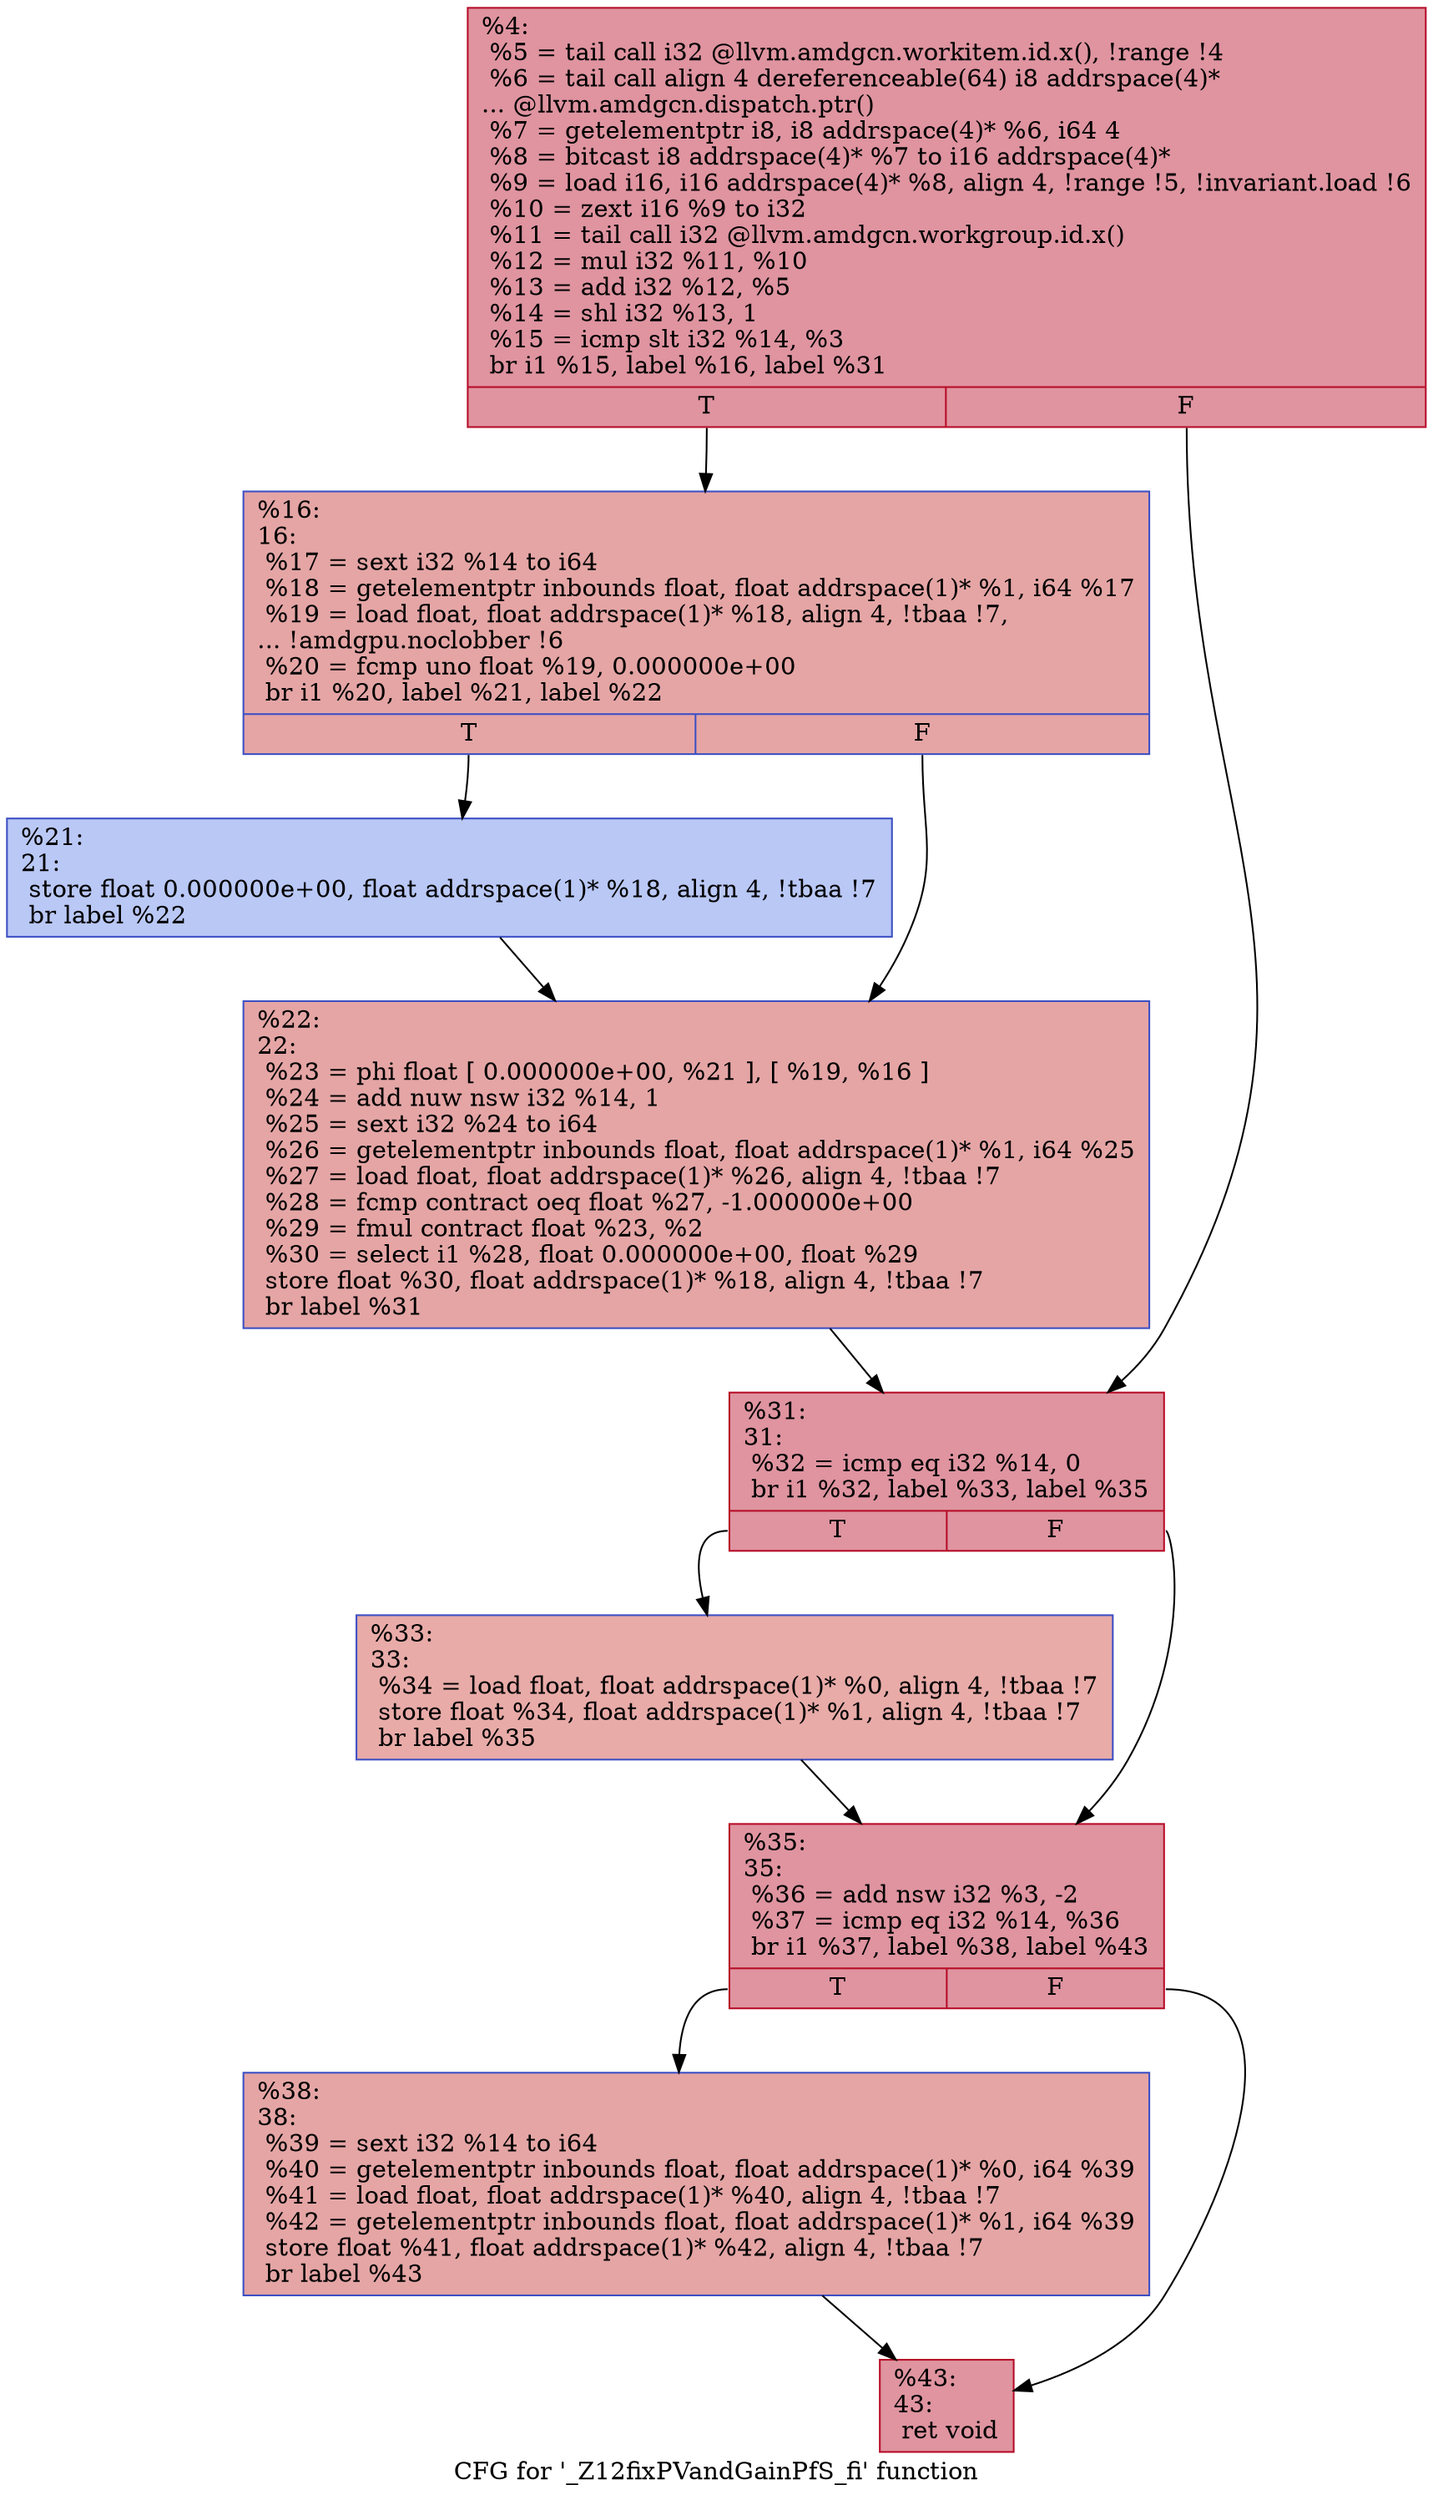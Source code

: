 digraph "CFG for '_Z12fixPVandGainPfS_fi' function" {
	label="CFG for '_Z12fixPVandGainPfS_fi' function";

	Node0x580d5e0 [shape=record,color="#b70d28ff", style=filled, fillcolor="#b70d2870",label="{%4:\l  %5 = tail call i32 @llvm.amdgcn.workitem.id.x(), !range !4\l  %6 = tail call align 4 dereferenceable(64) i8 addrspace(4)*\l... @llvm.amdgcn.dispatch.ptr()\l  %7 = getelementptr i8, i8 addrspace(4)* %6, i64 4\l  %8 = bitcast i8 addrspace(4)* %7 to i16 addrspace(4)*\l  %9 = load i16, i16 addrspace(4)* %8, align 4, !range !5, !invariant.load !6\l  %10 = zext i16 %9 to i32\l  %11 = tail call i32 @llvm.amdgcn.workgroup.id.x()\l  %12 = mul i32 %11, %10\l  %13 = add i32 %12, %5\l  %14 = shl i32 %13, 1\l  %15 = icmp slt i32 %14, %3\l  br i1 %15, label %16, label %31\l|{<s0>T|<s1>F}}"];
	Node0x580d5e0:s0 -> Node0x580f540;
	Node0x580d5e0:s1 -> Node0x580f5d0;
	Node0x580f540 [shape=record,color="#3d50c3ff", style=filled, fillcolor="#c5333470",label="{%16:\l16:                                               \l  %17 = sext i32 %14 to i64\l  %18 = getelementptr inbounds float, float addrspace(1)* %1, i64 %17\l  %19 = load float, float addrspace(1)* %18, align 4, !tbaa !7,\l... !amdgpu.noclobber !6\l  %20 = fcmp uno float %19, 0.000000e+00\l  br i1 %20, label %21, label %22\l|{<s0>T|<s1>F}}"];
	Node0x580f540:s0 -> Node0x5810c00;
	Node0x580f540:s1 -> Node0x5810c90;
	Node0x5810c00 [shape=record,color="#3d50c3ff", style=filled, fillcolor="#6282ea70",label="{%21:\l21:                                               \l  store float 0.000000e+00, float addrspace(1)* %18, align 4, !tbaa !7\l  br label %22\l}"];
	Node0x5810c00 -> Node0x5810c90;
	Node0x5810c90 [shape=record,color="#3d50c3ff", style=filled, fillcolor="#c5333470",label="{%22:\l22:                                               \l  %23 = phi float [ 0.000000e+00, %21 ], [ %19, %16 ]\l  %24 = add nuw nsw i32 %14, 1\l  %25 = sext i32 %24 to i64\l  %26 = getelementptr inbounds float, float addrspace(1)* %1, i64 %25\l  %27 = load float, float addrspace(1)* %26, align 4, !tbaa !7\l  %28 = fcmp contract oeq float %27, -1.000000e+00\l  %29 = fmul contract float %23, %2\l  %30 = select i1 %28, float 0.000000e+00, float %29\l  store float %30, float addrspace(1)* %18, align 4, !tbaa !7\l  br label %31\l}"];
	Node0x5810c90 -> Node0x580f5d0;
	Node0x580f5d0 [shape=record,color="#b70d28ff", style=filled, fillcolor="#b70d2870",label="{%31:\l31:                                               \l  %32 = icmp eq i32 %14, 0\l  br i1 %32, label %33, label %35\l|{<s0>T|<s1>F}}"];
	Node0x580f5d0:s0 -> Node0x580f710;
	Node0x580f5d0:s1 -> Node0x580f760;
	Node0x580f710 [shape=record,color="#3d50c3ff", style=filled, fillcolor="#cc403a70",label="{%33:\l33:                                               \l  %34 = load float, float addrspace(1)* %0, align 4, !tbaa !7\l  store float %34, float addrspace(1)* %1, align 4, !tbaa !7\l  br label %35\l}"];
	Node0x580f710 -> Node0x580f760;
	Node0x580f760 [shape=record,color="#b70d28ff", style=filled, fillcolor="#b70d2870",label="{%35:\l35:                                               \l  %36 = add nsw i32 %3, -2\l  %37 = icmp eq i32 %14, %36\l  br i1 %37, label %38, label %43\l|{<s0>T|<s1>F}}"];
	Node0x580f760:s0 -> Node0x5812010;
	Node0x580f760:s1 -> Node0x5812060;
	Node0x5812010 [shape=record,color="#3d50c3ff", style=filled, fillcolor="#c5333470",label="{%38:\l38:                                               \l  %39 = sext i32 %14 to i64\l  %40 = getelementptr inbounds float, float addrspace(1)* %0, i64 %39\l  %41 = load float, float addrspace(1)* %40, align 4, !tbaa !7\l  %42 = getelementptr inbounds float, float addrspace(1)* %1, i64 %39\l  store float %41, float addrspace(1)* %42, align 4, !tbaa !7\l  br label %43\l}"];
	Node0x5812010 -> Node0x5812060;
	Node0x5812060 [shape=record,color="#b70d28ff", style=filled, fillcolor="#b70d2870",label="{%43:\l43:                                               \l  ret void\l}"];
}
